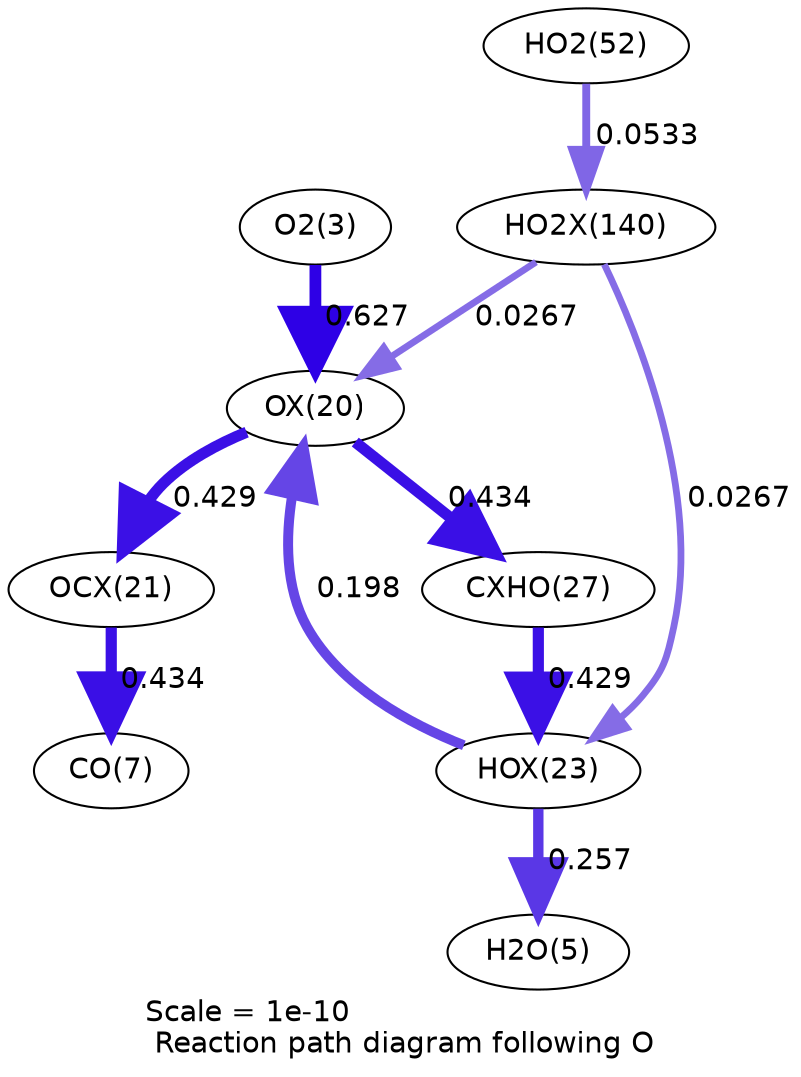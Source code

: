 digraph reaction_paths {
center=1;
s5 -> s26[fontname="Helvetica", penwidth=5.65, arrowsize=2.82, color="0.7, 1.13, 0.9"
, label=" 0.627"];
s26 -> s31[fontname="Helvetica", penwidth=5.37, arrowsize=2.68, color="0.7, 0.934, 0.9"
, label=" 0.434"];
s26 -> s27[fontname="Helvetica", penwidth=5.36, arrowsize=2.68, color="0.7, 0.929, 0.9"
, label=" 0.429"];
s29 -> s26[fontname="Helvetica", penwidth=4.78, arrowsize=2.39, color="0.7, 0.698, 0.9"
, label=" 0.198"];
s40 -> s26[fontname="Helvetica", penwidth=3.26, arrowsize=1.63, color="0.7, 0.527, 0.9"
, label=" 0.0267"];
s31 -> s29[fontname="Helvetica", penwidth=5.36, arrowsize=2.68, color="0.7, 0.929, 0.9"
, label=" 0.429"];
s27 -> s9[fontname="Helvetica", penwidth=5.37, arrowsize=2.69, color="0.7, 0.934, 0.9"
, label=" 0.434"];
s29 -> s7[fontname="Helvetica", penwidth=4.98, arrowsize=2.49, color="0.7, 0.757, 0.9"
, label=" 0.257"];
s40 -> s29[fontname="Helvetica", penwidth=3.26, arrowsize=1.63, color="0.7, 0.527, 0.9"
, label=" 0.0267"];
s21 -> s40[fontname="Helvetica", penwidth=3.79, arrowsize=1.89, color="0.7, 0.553, 0.9"
, label=" 0.0533"];
s5 [ fontname="Helvetica", label="O2(3)"];
s7 [ fontname="Helvetica", label="H2O(5)"];
s9 [ fontname="Helvetica", label="CO(7)"];
s21 [ fontname="Helvetica", label="HO2(52)"];
s26 [ fontname="Helvetica", label="OX(20)"];
s27 [ fontname="Helvetica", label="OCX(21)"];
s29 [ fontname="Helvetica", label="HOX(23)"];
s31 [ fontname="Helvetica", label="CXHO(27)"];
s40 [ fontname="Helvetica", label="HO2X(140)"];
 label = "Scale = 1e-10\l Reaction path diagram following O";
 fontname = "Helvetica";
}
